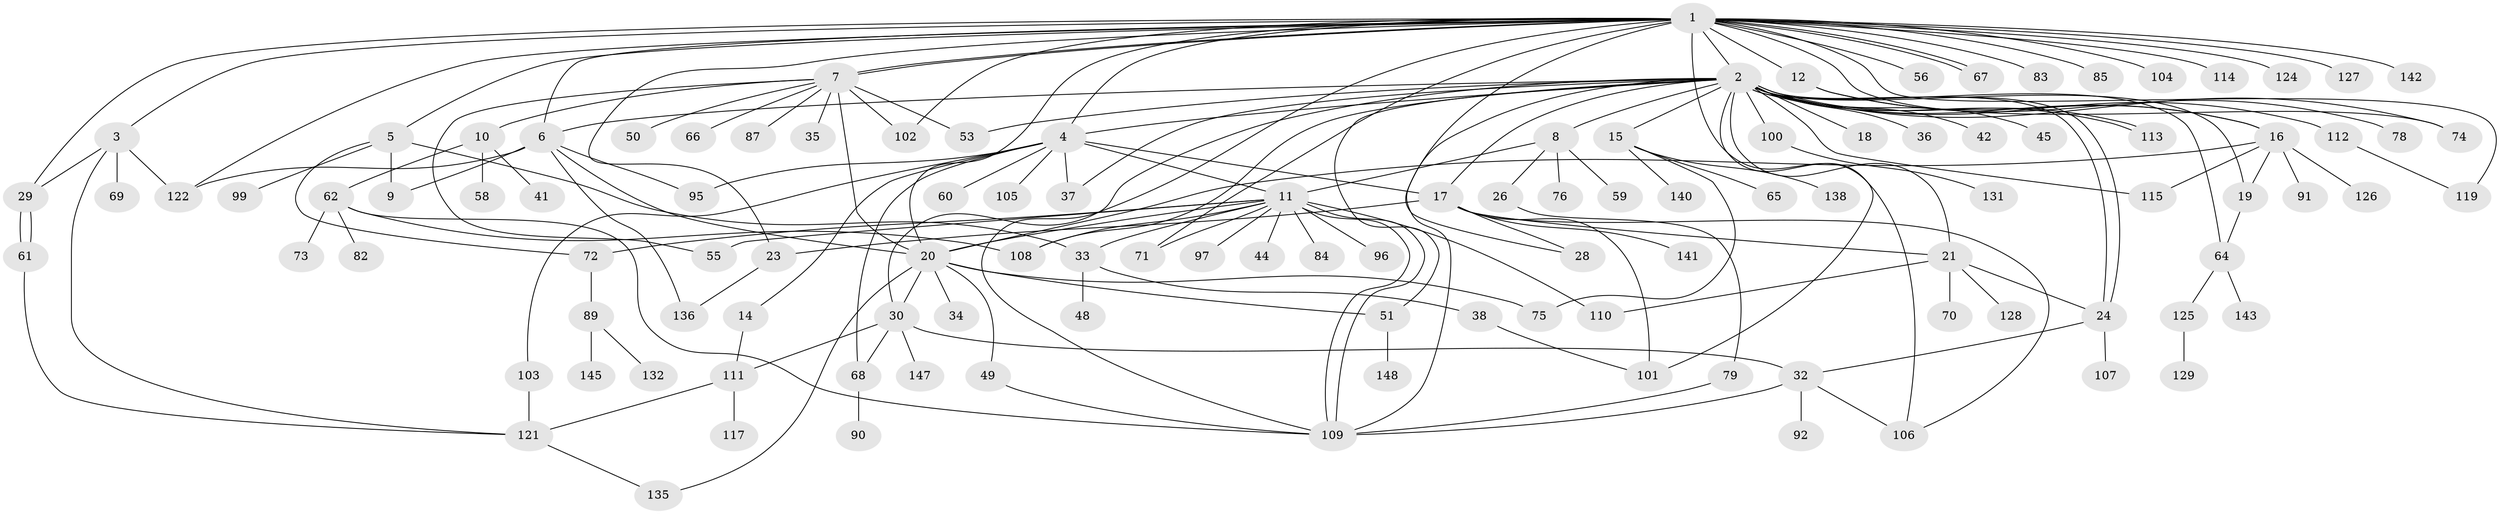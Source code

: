 // Generated by graph-tools (version 1.1) at 2025/51/02/27/25 19:51:53]
// undirected, 115 vertices, 174 edges
graph export_dot {
graph [start="1"]
  node [color=gray90,style=filled];
  1 [super="+31"];
  2 [super="+43"];
  3 [super="+52"];
  4 [super="+93"];
  5;
  6 [super="+47"];
  7 [super="+94"];
  8 [super="+137"];
  9 [super="+133"];
  10 [super="+25"];
  11 [super="+13"];
  12 [super="+39"];
  14 [super="+123"];
  15 [super="+116"];
  16 [super="+81"];
  17 [super="+27"];
  18;
  19;
  20 [super="+46"];
  21 [super="+22"];
  23 [super="+57"];
  24 [super="+80"];
  26;
  28;
  29 [super="+86"];
  30 [super="+144"];
  32 [super="+40"];
  33 [super="+63"];
  34;
  35;
  36;
  37;
  38;
  41 [super="+54"];
  42;
  44;
  45;
  48;
  49;
  50 [super="+77"];
  51;
  53;
  55;
  56;
  58;
  59;
  60;
  61;
  62 [super="+118"];
  64 [super="+98"];
  65;
  66;
  67;
  68;
  69;
  70;
  71;
  72 [super="+120"];
  73;
  74;
  75 [super="+88"];
  76;
  78;
  79;
  82;
  83;
  84;
  85;
  87;
  89;
  90;
  91;
  92;
  95;
  96;
  97;
  99;
  100;
  101;
  102;
  103 [super="+146"];
  104;
  105;
  106 [super="+134"];
  107;
  108;
  109 [super="+139"];
  110;
  111;
  112;
  113;
  114;
  115;
  117;
  119;
  121;
  122;
  124;
  125;
  126 [super="+130"];
  127;
  128;
  129;
  131;
  132;
  135;
  136;
  138;
  140;
  141;
  142;
  143;
  145;
  147;
  148;
  1 -- 2;
  1 -- 3;
  1 -- 4;
  1 -- 5;
  1 -- 6;
  1 -- 7;
  1 -- 7;
  1 -- 12 [weight=2];
  1 -- 20;
  1 -- 28;
  1 -- 29;
  1 -- 56;
  1 -- 67;
  1 -- 67;
  1 -- 74;
  1 -- 83;
  1 -- 85;
  1 -- 102;
  1 -- 104;
  1 -- 106 [weight=2];
  1 -- 109;
  1 -- 119;
  1 -- 122;
  1 -- 124;
  1 -- 127;
  1 -- 142;
  1 -- 114;
  1 -- 71;
  1 -- 23;
  2 -- 4;
  2 -- 8;
  2 -- 15;
  2 -- 16;
  2 -- 18;
  2 -- 19;
  2 -- 21;
  2 -- 24;
  2 -- 24;
  2 -- 30;
  2 -- 36;
  2 -- 42;
  2 -- 45;
  2 -- 51;
  2 -- 53;
  2 -- 64;
  2 -- 74;
  2 -- 100;
  2 -- 101;
  2 -- 108;
  2 -- 112;
  2 -- 113;
  2 -- 113;
  2 -- 115 [weight=2];
  2 -- 17;
  2 -- 37;
  2 -- 109;
  2 -- 6;
  3 -- 29;
  3 -- 69;
  3 -- 121;
  3 -- 122;
  4 -- 11;
  4 -- 14;
  4 -- 17 [weight=2];
  4 -- 37;
  4 -- 60;
  4 -- 68;
  4 -- 95;
  4 -- 103;
  4 -- 105;
  5 -- 9;
  5 -- 33;
  5 -- 72;
  5 -- 99;
  6 -- 20;
  6 -- 95;
  6 -- 122;
  6 -- 136;
  6 -- 9;
  7 -- 10;
  7 -- 35;
  7 -- 50;
  7 -- 53;
  7 -- 55;
  7 -- 66;
  7 -- 87;
  7 -- 102;
  7 -- 20 [weight=2];
  8 -- 11;
  8 -- 26;
  8 -- 59;
  8 -- 76;
  10 -- 41;
  10 -- 58;
  10 -- 62;
  11 -- 33;
  11 -- 44;
  11 -- 55;
  11 -- 71;
  11 -- 72;
  11 -- 84;
  11 -- 96;
  11 -- 97;
  11 -- 108;
  11 -- 109;
  11 -- 109;
  11 -- 110;
  11 -- 20;
  12 -- 16;
  12 -- 78;
  14 -- 111;
  15 -- 65;
  15 -- 75;
  15 -- 138;
  15 -- 140;
  16 -- 19;
  16 -- 20;
  16 -- 91;
  16 -- 126;
  16 -- 115;
  17 -- 21;
  17 -- 23;
  17 -- 28;
  17 -- 101 [weight=2];
  17 -- 141;
  17 -- 106;
  19 -- 64;
  20 -- 34;
  20 -- 49;
  20 -- 75;
  20 -- 135;
  20 -- 51;
  20 -- 30;
  21 -- 24;
  21 -- 70;
  21 -- 110;
  21 -- 128;
  23 -- 136;
  24 -- 32;
  24 -- 107;
  26 -- 79;
  29 -- 61;
  29 -- 61;
  30 -- 32;
  30 -- 68;
  30 -- 111;
  30 -- 147;
  32 -- 109;
  32 -- 92;
  32 -- 106;
  33 -- 38;
  33 -- 48;
  38 -- 101;
  49 -- 109;
  51 -- 148;
  61 -- 121;
  62 -- 73;
  62 -- 82;
  62 -- 108;
  62 -- 109;
  64 -- 125;
  64 -- 143;
  68 -- 90;
  72 -- 89;
  79 -- 109;
  89 -- 132;
  89 -- 145;
  100 -- 131;
  103 -- 121;
  111 -- 117;
  111 -- 121;
  112 -- 119;
  121 -- 135;
  125 -- 129;
}
